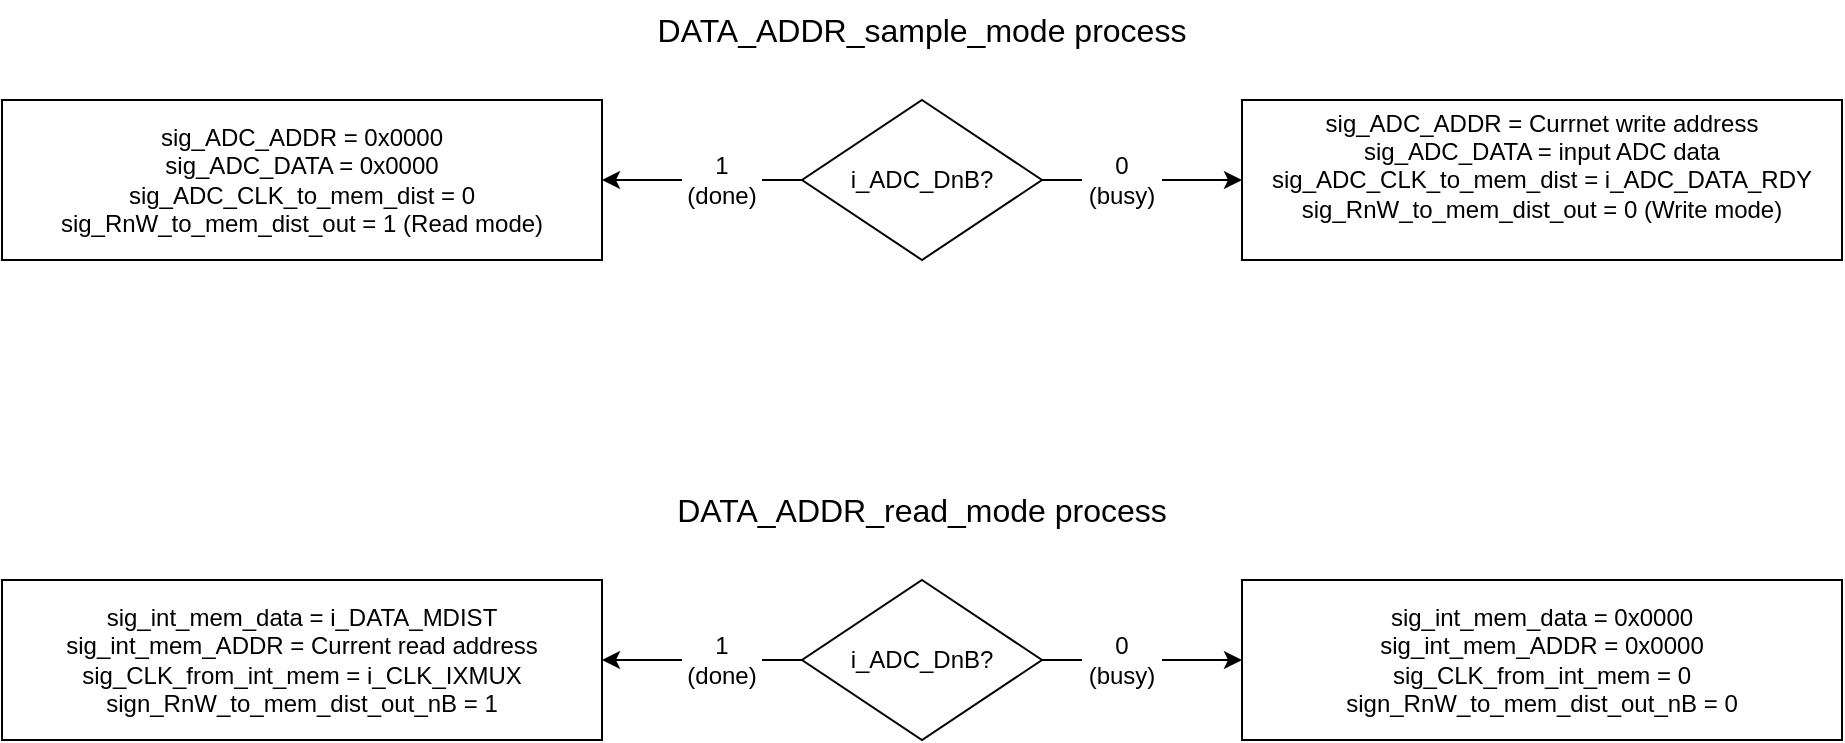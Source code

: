 <mxfile version="24.8.6">
  <diagram name="Side-1" id="lBrHSASU1VhTMCB4RCuX">
    <mxGraphModel dx="1816" dy="538" grid="1" gridSize="10" guides="1" tooltips="1" connect="1" arrows="1" fold="1" page="1" pageScale="1" pageWidth="827" pageHeight="1169" math="0" shadow="0">
      <root>
        <mxCell id="0" />
        <mxCell id="1" parent="0" />
        <mxCell id="j4nwcOahAj8lmi35BwPk-4" style="edgeStyle=orthogonalEdgeStyle;rounded=0;orthogonalLoop=1;jettySize=auto;html=1;exitX=1;exitY=0.5;exitDx=0;exitDy=0;entryX=0;entryY=0.5;entryDx=0;entryDy=0;" edge="1" parent="1" source="j4nwcOahAj8lmi35BwPk-2" target="j4nwcOahAj8lmi35BwPk-7">
          <mxGeometry relative="1" as="geometry">
            <mxPoint x="560" y="480" as="targetPoint" />
          </mxGeometry>
        </mxCell>
        <mxCell id="j4nwcOahAj8lmi35BwPk-9" style="edgeStyle=orthogonalEdgeStyle;rounded=0;orthogonalLoop=1;jettySize=auto;html=1;entryX=1;entryY=0.5;entryDx=0;entryDy=0;" edge="1" parent="1" source="j4nwcOahAj8lmi35BwPk-2" target="j4nwcOahAj8lmi35BwPk-8">
          <mxGeometry relative="1" as="geometry">
            <mxPoint x="250" y="480" as="targetPoint" />
          </mxGeometry>
        </mxCell>
        <mxCell id="j4nwcOahAj8lmi35BwPk-2" value="i_ADC_DnB?" style="rhombus;whiteSpace=wrap;html=1;" vertex="1" parent="1">
          <mxGeometry x="340" y="440" width="120" height="80" as="geometry" />
        </mxCell>
        <mxCell id="j4nwcOahAj8lmi35BwPk-6" value="0&lt;br&gt;(busy)" style="text;html=1;align=center;verticalAlign=middle;whiteSpace=wrap;rounded=0;fillColor=default;" vertex="1" parent="1">
          <mxGeometry x="480" y="465" width="40" height="30" as="geometry" />
        </mxCell>
        <mxCell id="j4nwcOahAj8lmi35BwPk-7" value="sig_ADC_ADDR = Currnet write address&lt;br&gt;sig_ADC_DATA = input ADC data&lt;br&gt;sig_ADC_CLK_to_mem_dist = i_ADC_DATA_RDY&lt;br&gt;sig_RnW_to_mem_dist_out = 0 (Write mode)&lt;div&gt;&lt;br&gt;&lt;/div&gt;" style="rounded=0;whiteSpace=wrap;html=1;" vertex="1" parent="1">
          <mxGeometry x="560" y="440" width="300" height="80" as="geometry" />
        </mxCell>
        <mxCell id="j4nwcOahAj8lmi35BwPk-8" value="sig_ADC_ADDR = 0x0000&lt;br&gt;sig_ADC_DATA = 0x0000&lt;br&gt;sig_ADC_CLK_to_mem_dist = 0&lt;br&gt;sig_RnW_to_mem_dist_out = 1 (Read mode)" style="rounded=0;whiteSpace=wrap;html=1;" vertex="1" parent="1">
          <mxGeometry x="-60" y="440" width="300" height="80" as="geometry" />
        </mxCell>
        <mxCell id="j4nwcOahAj8lmi35BwPk-10" value="1&lt;br&gt;(done)" style="text;html=1;align=center;verticalAlign=middle;whiteSpace=wrap;rounded=0;fillColor=default;" vertex="1" parent="1">
          <mxGeometry x="280" y="465" width="40" height="30" as="geometry" />
        </mxCell>
        <mxCell id="j4nwcOahAj8lmi35BwPk-13" style="edgeStyle=orthogonalEdgeStyle;rounded=0;orthogonalLoop=1;jettySize=auto;html=1;" edge="1" parent="1" source="j4nwcOahAj8lmi35BwPk-11" target="j4nwcOahAj8lmi35BwPk-12">
          <mxGeometry relative="1" as="geometry" />
        </mxCell>
        <mxCell id="j4nwcOahAj8lmi35BwPk-15" style="edgeStyle=orthogonalEdgeStyle;rounded=0;orthogonalLoop=1;jettySize=auto;html=1;" edge="1" parent="1" source="j4nwcOahAj8lmi35BwPk-11">
          <mxGeometry relative="1" as="geometry">
            <mxPoint x="560" y="720" as="targetPoint" />
          </mxGeometry>
        </mxCell>
        <mxCell id="j4nwcOahAj8lmi35BwPk-11" value="i_ADC_DnB?" style="rhombus;whiteSpace=wrap;html=1;" vertex="1" parent="1">
          <mxGeometry x="340" y="680" width="120" height="80" as="geometry" />
        </mxCell>
        <mxCell id="j4nwcOahAj8lmi35BwPk-12" value="sig_int_mem_data = i_DATA_MDIST&lt;br&gt;sig_int_mem_ADDR = Current read address&lt;br&gt;sig_CLK_from_int_mem = i_CLK_IXMUX&lt;br&gt;sign_RnW_to_mem_dist_out_nB = 1" style="rounded=0;whiteSpace=wrap;html=1;" vertex="1" parent="1">
          <mxGeometry x="-60" y="680" width="300" height="80" as="geometry" />
        </mxCell>
        <mxCell id="j4nwcOahAj8lmi35BwPk-16" value="&lt;font style=&quot;font-size: 16px;&quot;&gt;DATA_ADDR_sample_mode process&lt;/font&gt;" style="text;html=1;align=center;verticalAlign=middle;whiteSpace=wrap;rounded=0;" vertex="1" parent="1">
          <mxGeometry x="252" y="390" width="296" height="30" as="geometry" />
        </mxCell>
        <mxCell id="j4nwcOahAj8lmi35BwPk-17" value="&lt;font style=&quot;font-size: 16px;&quot;&gt;DATA_ADDR_read_mode process&lt;/font&gt;" style="text;html=1;align=center;verticalAlign=middle;whiteSpace=wrap;rounded=0;" vertex="1" parent="1">
          <mxGeometry x="252" y="630" width="296" height="30" as="geometry" />
        </mxCell>
        <mxCell id="j4nwcOahAj8lmi35BwPk-18" value="0&lt;br&gt;(busy)" style="text;html=1;align=center;verticalAlign=middle;whiteSpace=wrap;rounded=0;fillColor=default;" vertex="1" parent="1">
          <mxGeometry x="480" y="705" width="40" height="30" as="geometry" />
        </mxCell>
        <mxCell id="j4nwcOahAj8lmi35BwPk-19" value="1&lt;br&gt;(done)" style="text;html=1;align=center;verticalAlign=middle;whiteSpace=wrap;rounded=0;fillColor=default;" vertex="1" parent="1">
          <mxGeometry x="280" y="705" width="40" height="30" as="geometry" />
        </mxCell>
        <mxCell id="j4nwcOahAj8lmi35BwPk-20" value="sig_int_mem_data = 0x0000&lt;br&gt;sig_int_mem_ADDR = 0x0000&lt;br&gt;sig_CLK_from_int_mem = 0&lt;br&gt;sign_RnW_to_mem_dist_out_nB = 0" style="rounded=0;whiteSpace=wrap;html=1;" vertex="1" parent="1">
          <mxGeometry x="560" y="680" width="300" height="80" as="geometry" />
        </mxCell>
      </root>
    </mxGraphModel>
  </diagram>
</mxfile>
